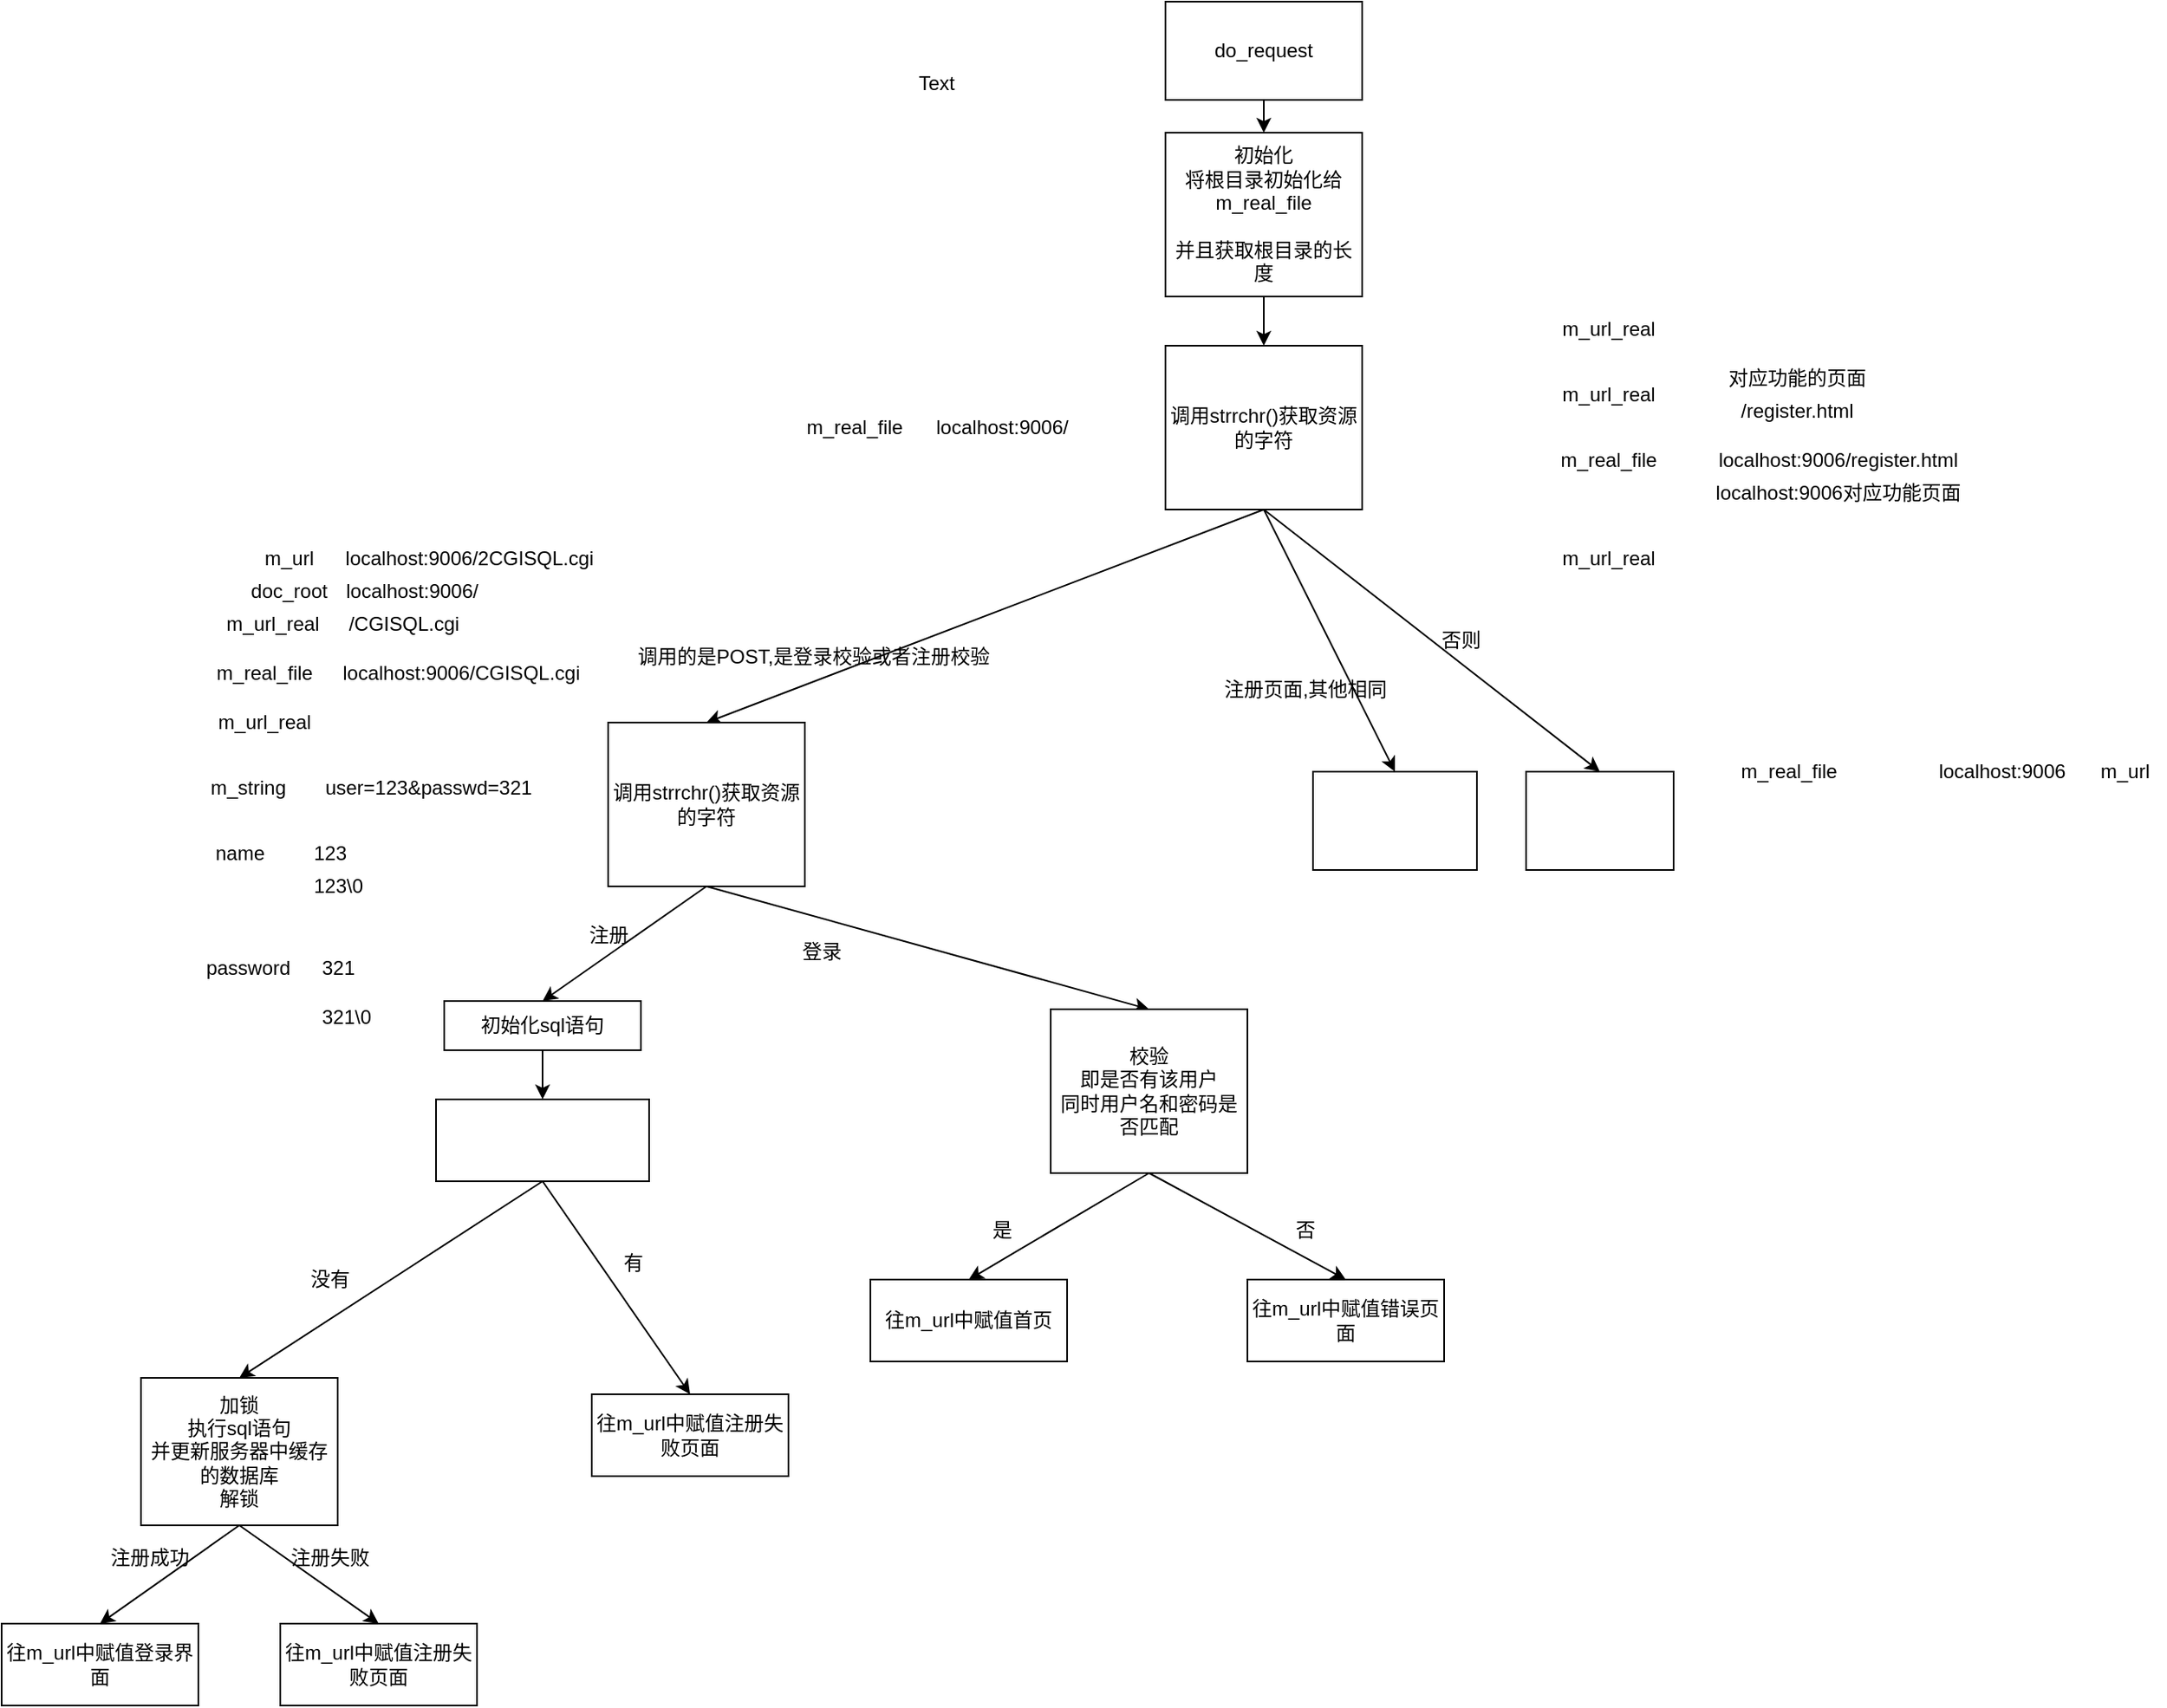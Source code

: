 <mxfile>
    <diagram id="vgvjOS8Ev9r3Vx3SDZfv" name="第 1 页">
        <mxGraphModel dx="2076" dy="523" grid="1" gridSize="10" guides="1" tooltips="1" connect="1" arrows="1" fold="1" page="1" pageScale="1" pageWidth="1200" pageHeight="1920" background="#FFFFFF" math="0" shadow="0">
            <root>
                <mxCell id="0"/>
                <mxCell id="1" parent="0"/>
                <mxCell id="61" style="edgeStyle=none;html=1;exitX=0.5;exitY=1;exitDx=0;exitDy=0;entryX=0.5;entryY=0;entryDx=0;entryDy=0;fontColor=#FFFFFF;strokeColor=#000000;" edge="1" parent="1" source="2" target="3">
                    <mxGeometry relative="1" as="geometry"/>
                </mxCell>
                <mxCell id="2" value="do_request" style="whiteSpace=wrap;html=1;" vertex="1" parent="1">
                    <mxGeometry x="530" y="90" width="120" height="60" as="geometry"/>
                </mxCell>
                <mxCell id="62" style="edgeStyle=none;html=1;exitX=0.5;exitY=1;exitDx=0;exitDy=0;fontColor=#FFFFFF;strokeColor=#000000;" edge="1" parent="1" source="3" target="5">
                    <mxGeometry relative="1" as="geometry"/>
                </mxCell>
                <mxCell id="3" value="初始化&lt;br&gt;将根目录初始化给m_real_file&lt;br&gt;&lt;br&gt;并且获取根目录的长度" style="whiteSpace=wrap;html=1;" vertex="1" parent="1">
                    <mxGeometry x="530" y="170" width="120" height="100" as="geometry"/>
                </mxCell>
                <mxCell id="4" value="&lt;font color=&quot;#000000&quot;&gt;Text&lt;/font&gt;" style="text;html=1;align=center;verticalAlign=middle;resizable=0;points=[];autosize=1;strokeColor=none;fillColor=none;strokeWidth=5;" vertex="1" parent="1">
                    <mxGeometry x="370" y="130" width="40" height="20" as="geometry"/>
                </mxCell>
                <mxCell id="8" style="edgeStyle=none;html=1;exitX=0.5;exitY=1;exitDx=0;exitDy=0;entryX=0.5;entryY=0;entryDx=0;entryDy=0;fontColor=#000000;strokeColor=#000000;" edge="1" parent="1" source="5" target="7">
                    <mxGeometry relative="1" as="geometry"/>
                </mxCell>
                <mxCell id="79" style="edgeStyle=none;html=1;exitX=0.5;exitY=1;exitDx=0;exitDy=0;entryX=0.5;entryY=0;entryDx=0;entryDy=0;fontColor=#FFFFFF;strokeColor=#000000;" edge="1" parent="1" source="5" target="78">
                    <mxGeometry relative="1" as="geometry"/>
                </mxCell>
                <mxCell id="89" style="edgeStyle=none;html=1;exitX=0.5;exitY=1;exitDx=0;exitDy=0;entryX=0.5;entryY=0;entryDx=0;entryDy=0;fontColor=#FFFFFF;strokeColor=#000000;" edge="1" parent="1" source="5" target="88">
                    <mxGeometry relative="1" as="geometry"/>
                </mxCell>
                <mxCell id="5" value="调用strrchr()获取资源的字符" style="whiteSpace=wrap;html=1;" vertex="1" parent="1">
                    <mxGeometry x="530" y="300" width="120" height="100" as="geometry"/>
                </mxCell>
                <mxCell id="6" value="&lt;font color=&quot;#000000&quot;&gt;m_real_file&lt;/font&gt;" style="text;html=1;align=center;verticalAlign=middle;resizable=0;points=[];autosize=1;strokeColor=none;fillColor=none;strokeWidth=5;" vertex="1" parent="1">
                    <mxGeometry x="300" y="340" width="80" height="20" as="geometry"/>
                </mxCell>
                <mxCell id="31" style="edgeStyle=none;html=1;exitX=0.5;exitY=1;exitDx=0;exitDy=0;entryX=0.5;entryY=0;entryDx=0;entryDy=0;fontColor=#000000;strokeColor=#000000;" edge="1" parent="1" source="7" target="29">
                    <mxGeometry relative="1" as="geometry"/>
                </mxCell>
                <mxCell id="32" style="edgeStyle=none;html=1;exitX=0.5;exitY=1;exitDx=0;exitDy=0;entryX=0.5;entryY=0;entryDx=0;entryDy=0;fontColor=#000000;strokeColor=#000000;" edge="1" parent="1" source="7" target="30">
                    <mxGeometry relative="1" as="geometry"/>
                </mxCell>
                <mxCell id="7" value="调用strrchr()获取资源的字符" style="whiteSpace=wrap;html=1;" vertex="1" parent="1">
                    <mxGeometry x="190" y="530" width="120" height="100" as="geometry"/>
                </mxCell>
                <mxCell id="9" value="&lt;font color=&quot;#000000&quot;&gt;调用的是POST,是登录校验或者注册校验&lt;/font&gt;" style="text;html=1;align=center;verticalAlign=middle;resizable=0;points=[];autosize=1;strokeColor=none;fillColor=none;strokeWidth=5;" vertex="1" parent="1">
                    <mxGeometry x="200" y="480" width="230" height="20" as="geometry"/>
                </mxCell>
                <mxCell id="10" value="&lt;font color=&quot;#000000&quot;&gt;localhost:9006/&lt;/font&gt;" style="text;html=1;align=center;verticalAlign=middle;resizable=0;points=[];autosize=1;strokeColor=none;fillColor=none;strokeWidth=5;" vertex="1" parent="1">
                    <mxGeometry x="20" y="440" width="100" height="20" as="geometry"/>
                </mxCell>
                <mxCell id="11" value="&lt;font color=&quot;#000000&quot;&gt;doc_root&lt;/font&gt;" style="text;html=1;align=center;verticalAlign=middle;resizable=0;points=[];autosize=1;strokeColor=none;fillColor=none;strokeWidth=5;" vertex="1" parent="1">
                    <mxGeometry x="-40" y="440" width="70" height="20" as="geometry"/>
                </mxCell>
                <mxCell id="12" value="&lt;font color=&quot;#000000&quot;&gt;m_url_real&lt;/font&gt;" style="text;html=1;align=center;verticalAlign=middle;resizable=0;points=[];autosize=1;strokeColor=none;fillColor=none;strokeWidth=5;" vertex="1" parent="1">
                    <mxGeometry x="-55" y="460" width="80" height="20" as="geometry"/>
                </mxCell>
                <mxCell id="13" value="&lt;font color=&quot;#000000&quot;&gt;m_url&lt;/font&gt;" style="text;html=1;align=center;verticalAlign=middle;resizable=0;points=[];autosize=1;strokeColor=none;fillColor=none;strokeWidth=5;" vertex="1" parent="1">
                    <mxGeometry x="-30" y="420" width="50" height="20" as="geometry"/>
                </mxCell>
                <mxCell id="14" value="&lt;font color=&quot;#000000&quot;&gt;localhost:9006/2CGISQL.cgi&lt;/font&gt;" style="text;html=1;align=center;verticalAlign=middle;resizable=0;points=[];autosize=1;strokeColor=none;fillColor=none;strokeWidth=5;" vertex="1" parent="1">
                    <mxGeometry x="20" y="420" width="170" height="20" as="geometry"/>
                </mxCell>
                <mxCell id="15" value="&lt;font color=&quot;#000000&quot;&gt;/CGISQL.cgi&lt;/font&gt;" style="text;html=1;align=center;verticalAlign=middle;resizable=0;points=[];autosize=1;strokeColor=none;fillColor=none;strokeWidth=5;" vertex="1" parent="1">
                    <mxGeometry x="25" y="460" width="80" height="20" as="geometry"/>
                </mxCell>
                <mxCell id="16" value="&lt;font color=&quot;#000000&quot;&gt;localhost:9006/&lt;/font&gt;" style="text;html=1;align=center;verticalAlign=middle;resizable=0;points=[];autosize=1;strokeColor=none;fillColor=none;strokeWidth=5;" vertex="1" parent="1">
                    <mxGeometry x="380" y="340" width="100" height="20" as="geometry"/>
                </mxCell>
                <mxCell id="17" value="&lt;font color=&quot;#000000&quot;&gt;m_real_file&lt;/font&gt;" style="text;html=1;align=center;verticalAlign=middle;resizable=0;points=[];autosize=1;strokeColor=none;fillColor=none;strokeWidth=5;" vertex="1" parent="1">
                    <mxGeometry x="-60" y="490" width="80" height="20" as="geometry"/>
                </mxCell>
                <mxCell id="18" value="&lt;font color=&quot;#000000&quot;&gt;localhost:9006/CGISQL.cgi&lt;/font&gt;" style="text;html=1;align=center;verticalAlign=middle;resizable=0;points=[];autosize=1;strokeColor=none;fillColor=none;strokeWidth=5;" vertex="1" parent="1">
                    <mxGeometry x="20" y="490" width="160" height="20" as="geometry"/>
                </mxCell>
                <mxCell id="19" value="&lt;font color=&quot;#000000&quot;&gt;m_url_real&lt;/font&gt;" style="text;html=1;align=center;verticalAlign=middle;resizable=0;points=[];autosize=1;strokeColor=none;fillColor=none;strokeWidth=5;" vertex="1" parent="1">
                    <mxGeometry x="-60" y="520" width="80" height="20" as="geometry"/>
                </mxCell>
                <mxCell id="20" value="&lt;font color=&quot;#000000&quot;&gt;name&lt;/font&gt;" style="text;html=1;align=center;verticalAlign=middle;resizable=0;points=[];autosize=1;strokeColor=none;fillColor=none;strokeWidth=5;" vertex="1" parent="1">
                    <mxGeometry x="-60" y="600" width="50" height="20" as="geometry"/>
                </mxCell>
                <mxCell id="21" value="&lt;font color=&quot;#000000&quot;&gt;m_string&lt;/font&gt;" style="text;html=1;align=center;verticalAlign=middle;resizable=0;points=[];autosize=1;strokeColor=none;fillColor=none;strokeWidth=5;" vertex="1" parent="1">
                    <mxGeometry x="-65" y="560" width="70" height="20" as="geometry"/>
                </mxCell>
                <mxCell id="22" value="&lt;font color=&quot;#000000&quot;&gt;user=123&amp;amp;passwd=321&lt;/font&gt;" style="text;html=1;align=center;verticalAlign=middle;resizable=0;points=[];autosize=1;strokeColor=none;fillColor=none;strokeWidth=5;" vertex="1" parent="1">
                    <mxGeometry x="10" y="560" width="140" height="20" as="geometry"/>
                </mxCell>
                <mxCell id="23" value="&lt;font color=&quot;#000000&quot;&gt;123\0&lt;/font&gt;" style="text;html=1;align=center;verticalAlign=middle;resizable=0;points=[];autosize=1;strokeColor=none;fillColor=none;strokeWidth=5;" vertex="1" parent="1">
                    <mxGeometry y="620" width="50" height="20" as="geometry"/>
                </mxCell>
                <mxCell id="25" value="&lt;font color=&quot;#000000&quot;&gt;password&lt;/font&gt;" style="text;html=1;align=center;verticalAlign=middle;resizable=0;points=[];autosize=1;strokeColor=none;fillColor=none;strokeWidth=5;" vertex="1" parent="1">
                    <mxGeometry x="-65" y="670" width="70" height="20" as="geometry"/>
                </mxCell>
                <mxCell id="26" value="&lt;font color=&quot;#000000&quot;&gt;321&lt;/font&gt;" style="text;html=1;align=center;verticalAlign=middle;resizable=0;points=[];autosize=1;strokeColor=none;fillColor=none;strokeWidth=5;" vertex="1" parent="1">
                    <mxGeometry x="5" y="670" width="40" height="20" as="geometry"/>
                </mxCell>
                <mxCell id="27" value="&lt;font color=&quot;#000000&quot;&gt;123&lt;/font&gt;" style="text;html=1;align=center;verticalAlign=middle;resizable=0;points=[];autosize=1;strokeColor=none;fillColor=none;strokeWidth=5;" vertex="1" parent="1">
                    <mxGeometry y="600" width="40" height="20" as="geometry"/>
                </mxCell>
                <mxCell id="28" value="&lt;font color=&quot;#000000&quot;&gt;321\0&lt;/font&gt;" style="text;html=1;align=center;verticalAlign=middle;resizable=0;points=[];autosize=1;strokeColor=none;fillColor=none;strokeWidth=5;" vertex="1" parent="1">
                    <mxGeometry x="5" y="700" width="50" height="20" as="geometry"/>
                </mxCell>
                <mxCell id="53" style="edgeStyle=none;html=1;exitX=0.5;exitY=1;exitDx=0;exitDy=0;entryX=0.5;entryY=0;entryDx=0;entryDy=0;fontColor=#FFFFFF;strokeColor=#000000;" edge="1" parent="1" source="29" target="40">
                    <mxGeometry relative="1" as="geometry"/>
                </mxCell>
                <mxCell id="29" value="初始化sql语句" style="whiteSpace=wrap;html=1;" vertex="1" parent="1">
                    <mxGeometry x="90" y="700" width="120" height="30" as="geometry"/>
                </mxCell>
                <mxCell id="57" style="edgeStyle=none;html=1;exitX=0.5;exitY=1;exitDx=0;exitDy=0;entryX=0.5;entryY=0;entryDx=0;entryDy=0;fontColor=#FFFFFF;strokeColor=#000000;" edge="1" parent="1" source="30" target="55">
                    <mxGeometry relative="1" as="geometry"/>
                </mxCell>
                <mxCell id="58" style="edgeStyle=none;html=1;exitX=0.5;exitY=1;exitDx=0;exitDy=0;entryX=0.5;entryY=0;entryDx=0;entryDy=0;fontColor=#FFFFFF;strokeColor=#000000;" edge="1" parent="1" source="30" target="56">
                    <mxGeometry relative="1" as="geometry"/>
                </mxCell>
                <mxCell id="30" value="校验&lt;br&gt;即是否有该用户&lt;br&gt;同时用户名和密码是否匹配" style="whiteSpace=wrap;html=1;" vertex="1" parent="1">
                    <mxGeometry x="460" y="705" width="120" height="100" as="geometry"/>
                </mxCell>
                <mxCell id="33" value="&lt;font color=&quot;#000000&quot;&gt;注册&lt;/font&gt;" style="text;html=1;align=center;verticalAlign=middle;resizable=0;points=[];autosize=1;strokeColor=none;fillColor=none;strokeWidth=5;" vertex="1" parent="1">
                    <mxGeometry x="170" y="650" width="40" height="20" as="geometry"/>
                </mxCell>
                <mxCell id="34" value="&lt;font color=&quot;#000000&quot;&gt;登录&lt;/font&gt;" style="text;html=1;align=center;verticalAlign=middle;resizable=0;points=[];autosize=1;strokeColor=none;fillColor=none;strokeWidth=5;" vertex="1" parent="1">
                    <mxGeometry x="300" y="660" width="40" height="20" as="geometry"/>
                </mxCell>
                <mxCell id="49" style="edgeStyle=none;html=1;exitX=0.5;exitY=1;exitDx=0;exitDy=0;entryX=0.5;entryY=0;entryDx=0;entryDy=0;fontColor=#FFFFFF;strokeColor=#000000;" edge="1" parent="1" source="35" target="47">
                    <mxGeometry relative="1" as="geometry"/>
                </mxCell>
                <mxCell id="50" style="edgeStyle=none;html=1;exitX=0.5;exitY=1;exitDx=0;exitDy=0;entryX=0.5;entryY=0;entryDx=0;entryDy=0;fontColor=#FFFFFF;strokeColor=#000000;" edge="1" parent="1" source="35" target="48">
                    <mxGeometry relative="1" as="geometry"/>
                </mxCell>
                <mxCell id="35" value="加锁&lt;br&gt;执行sql语句&lt;br&gt;并更新服务器中缓存的数据库&lt;br&gt;解锁" style="whiteSpace=wrap;html=1;" vertex="1" parent="1">
                    <mxGeometry x="-95" y="930" width="120" height="90" as="geometry"/>
                </mxCell>
                <mxCell id="37" value="&lt;font color=&quot;#000000&quot;&gt;&lt;br&gt;&lt;/font&gt;" style="text;html=1;align=center;verticalAlign=middle;resizable=0;points=[];autosize=1;strokeColor=none;fillColor=none;strokeWidth=5;" vertex="1" parent="1">
                    <mxGeometry x="-60" y="785" width="20" height="20" as="geometry"/>
                </mxCell>
                <mxCell id="43" style="edgeStyle=none;html=1;exitX=0.5;exitY=1;exitDx=0;exitDy=0;entryX=0.5;entryY=0;entryDx=0;entryDy=0;fontColor=#FFFFFF;strokeColor=#000000;" edge="1" parent="1" source="40" target="35">
                    <mxGeometry relative="1" as="geometry"/>
                </mxCell>
                <mxCell id="45" style="edgeStyle=none;html=1;exitX=0.5;exitY=1;exitDx=0;exitDy=0;entryX=0.5;entryY=0;entryDx=0;entryDy=0;fontColor=#FFFFFF;strokeColor=#000000;" edge="1" parent="1" source="40" target="44">
                    <mxGeometry relative="1" as="geometry"/>
                </mxCell>
                <mxCell id="40" value="&lt;font color=&quot;#ffffff&quot;&gt;在缓存数据库信息中找是否有重名的&lt;br&gt;&lt;/font&gt;" style="whiteSpace=wrap;html=1;" vertex="1" parent="1">
                    <mxGeometry x="85" y="760" width="130" height="50" as="geometry"/>
                </mxCell>
                <mxCell id="41" value="&lt;font color=&quot;#000000&quot;&gt;没有&lt;/font&gt;" style="text;html=1;align=center;verticalAlign=middle;resizable=0;points=[];autosize=1;strokeColor=none;fillColor=none;strokeWidth=5;" vertex="1" parent="1">
                    <mxGeometry y="860" width="40" height="20" as="geometry"/>
                </mxCell>
                <mxCell id="42" value="&lt;font color=&quot;#000000&quot;&gt;有&lt;/font&gt;" style="text;html=1;align=center;verticalAlign=middle;resizable=0;points=[];autosize=1;strokeColor=none;fillColor=none;strokeWidth=5;" vertex="1" parent="1">
                    <mxGeometry x="190" y="850" width="30" height="20" as="geometry"/>
                </mxCell>
                <mxCell id="44" value="往m_url中赋值注册失败页面" style="whiteSpace=wrap;html=1;" vertex="1" parent="1">
                    <mxGeometry x="180" y="940" width="120" height="50" as="geometry"/>
                </mxCell>
                <mxCell id="47" value="往m_url中赋值登录界面" style="whiteSpace=wrap;html=1;" vertex="1" parent="1">
                    <mxGeometry x="-180" y="1080" width="120" height="50" as="geometry"/>
                </mxCell>
                <mxCell id="48" value="往m_url中赋值注册失败页面" style="whiteSpace=wrap;html=1;" vertex="1" parent="1">
                    <mxGeometry x="-10" y="1080" width="120" height="50" as="geometry"/>
                </mxCell>
                <mxCell id="51" value="&lt;font color=&quot;#000000&quot;&gt;注册成功&lt;/font&gt;" style="text;html=1;align=center;verticalAlign=middle;resizable=0;points=[];autosize=1;strokeColor=none;fillColor=none;strokeWidth=5;" vertex="1" parent="1">
                    <mxGeometry x="-120" y="1030" width="60" height="20" as="geometry"/>
                </mxCell>
                <mxCell id="52" value="&lt;font color=&quot;#000000&quot;&gt;注册失败&lt;/font&gt;" style="text;html=1;align=center;verticalAlign=middle;resizable=0;points=[];autosize=1;strokeColor=none;fillColor=none;strokeWidth=5;" vertex="1" parent="1">
                    <mxGeometry x="-10" y="1030" width="60" height="20" as="geometry"/>
                </mxCell>
                <mxCell id="55" value="往m_url中赋值首页" style="whiteSpace=wrap;html=1;" vertex="1" parent="1">
                    <mxGeometry x="350" y="870" width="120" height="50" as="geometry"/>
                </mxCell>
                <mxCell id="56" value="往m_url中赋值错误页面" style="whiteSpace=wrap;html=1;" vertex="1" parent="1">
                    <mxGeometry x="580" y="870" width="120" height="50" as="geometry"/>
                </mxCell>
                <mxCell id="59" value="&lt;font color=&quot;#000000&quot;&gt;是&lt;/font&gt;" style="text;html=1;align=center;verticalAlign=middle;resizable=0;points=[];autosize=1;strokeColor=none;fillColor=none;strokeWidth=5;" vertex="1" parent="1">
                    <mxGeometry x="415" y="830" width="30" height="20" as="geometry"/>
                </mxCell>
                <mxCell id="60" value="&lt;font color=&quot;#000000&quot;&gt;否&lt;/font&gt;" style="text;html=1;align=center;verticalAlign=middle;resizable=0;points=[];autosize=1;strokeColor=none;fillColor=none;strokeWidth=5;" vertex="1" parent="1">
                    <mxGeometry x="600" y="830" width="30" height="20" as="geometry"/>
                </mxCell>
                <mxCell id="69" value="&lt;font color=&quot;#000000&quot;&gt;m_url_real&lt;/font&gt;" style="text;html=1;align=center;verticalAlign=middle;resizable=0;points=[];autosize=1;strokeColor=none;fillColor=none;strokeWidth=5;" vertex="1" parent="1">
                    <mxGeometry x="760" y="280" width="80" height="20" as="geometry"/>
                </mxCell>
                <mxCell id="78" value="" style="whiteSpace=wrap;html=1;" vertex="1" parent="1">
                    <mxGeometry x="620" y="560" width="100" height="60" as="geometry"/>
                </mxCell>
                <mxCell id="80" value="&lt;font color=&quot;#000000&quot;&gt;注册页面,其他相同&lt;/font&gt;" style="text;html=1;align=center;verticalAlign=middle;resizable=0;points=[];autosize=1;strokeColor=none;fillColor=none;strokeWidth=5;" vertex="1" parent="1">
                    <mxGeometry x="560" y="500" width="110" height="20" as="geometry"/>
                </mxCell>
                <mxCell id="81" value="&lt;font color=&quot;#000000&quot;&gt;m_url_real&lt;/font&gt;" style="text;html=1;align=center;verticalAlign=middle;resizable=0;points=[];autosize=1;strokeColor=none;fillColor=none;strokeWidth=5;" vertex="1" parent="1">
                    <mxGeometry x="760" y="320" width="80" height="20" as="geometry"/>
                </mxCell>
                <mxCell id="82" value="&lt;font color=&quot;#000000&quot;&gt;对应功能的页面&lt;/font&gt;" style="text;html=1;align=center;verticalAlign=middle;resizable=0;points=[];autosize=1;strokeColor=none;fillColor=none;strokeWidth=5;" vertex="1" parent="1">
                    <mxGeometry x="865" y="310" width="100" height="20" as="geometry"/>
                </mxCell>
                <mxCell id="83" value="&lt;font color=&quot;#000000&quot;&gt;m_real_file&lt;/font&gt;" style="text;html=1;align=center;verticalAlign=middle;resizable=0;points=[];autosize=1;strokeColor=none;fillColor=none;strokeWidth=5;" vertex="1" parent="1">
                    <mxGeometry x="760" y="360" width="80" height="20" as="geometry"/>
                </mxCell>
                <mxCell id="84" value="&lt;font color=&quot;#000000&quot;&gt;localhost:9006/register.html&lt;/font&gt;" style="text;html=1;align=center;verticalAlign=middle;resizable=0;points=[];autosize=1;strokeColor=none;fillColor=none;strokeWidth=5;" vertex="1" parent="1">
                    <mxGeometry x="855" y="360" width="170" height="20" as="geometry"/>
                </mxCell>
                <mxCell id="85" value="&lt;font color=&quot;#000000&quot;&gt;/register.html&lt;/font&gt;" style="text;html=1;align=center;verticalAlign=middle;resizable=0;points=[];autosize=1;strokeColor=none;fillColor=none;strokeWidth=5;" vertex="1" parent="1">
                    <mxGeometry x="870" y="330" width="90" height="20" as="geometry"/>
                </mxCell>
                <mxCell id="86" value="&lt;font color=&quot;#000000&quot;&gt;localhost:9006对应功能页面&lt;/font&gt;" style="text;html=1;align=center;verticalAlign=middle;resizable=0;points=[];autosize=1;strokeColor=none;fillColor=none;strokeWidth=5;" vertex="1" parent="1">
                    <mxGeometry x="855" y="380" width="170" height="20" as="geometry"/>
                </mxCell>
                <mxCell id="87" value="&lt;font color=&quot;#000000&quot;&gt;m_url_real&lt;/font&gt;" style="text;html=1;align=center;verticalAlign=middle;resizable=0;points=[];autosize=1;strokeColor=none;fillColor=none;strokeWidth=5;" vertex="1" parent="1">
                    <mxGeometry x="760" y="420" width="80" height="20" as="geometry"/>
                </mxCell>
                <mxCell id="88" value="" style="whiteSpace=wrap;html=1;" vertex="1" parent="1">
                    <mxGeometry x="750" y="560" width="90" height="60" as="geometry"/>
                </mxCell>
                <mxCell id="90" value="&lt;font color=&quot;#000000&quot;&gt;否则&lt;/font&gt;" style="text;html=1;align=center;verticalAlign=middle;resizable=0;points=[];autosize=1;strokeColor=none;fillColor=none;strokeWidth=5;" vertex="1" parent="1">
                    <mxGeometry x="690" y="470" width="40" height="20" as="geometry"/>
                </mxCell>
                <mxCell id="91" value="&lt;font color=&quot;#000000&quot;&gt;m_real_file&lt;/font&gt;" style="text;html=1;align=center;verticalAlign=middle;resizable=0;points=[];autosize=1;strokeColor=none;fillColor=none;strokeWidth=5;" vertex="1" parent="1">
                    <mxGeometry x="870" y="550" width="80" height="20" as="geometry"/>
                </mxCell>
                <mxCell id="92" value="&lt;font color=&quot;#000000&quot;&gt;localhost:9006&lt;/font&gt;" style="text;html=1;align=center;verticalAlign=middle;resizable=0;points=[];autosize=1;strokeColor=none;fillColor=none;strokeWidth=5;" vertex="1" parent="1">
                    <mxGeometry x="990" y="550" width="100" height="20" as="geometry"/>
                </mxCell>
                <mxCell id="94" value="&lt;font color=&quot;#000000&quot;&gt;m_url&lt;/font&gt;" style="text;html=1;align=center;verticalAlign=middle;resizable=0;points=[];autosize=1;strokeColor=none;fillColor=none;strokeWidth=5;" vertex="1" parent="1">
                    <mxGeometry x="1090" y="550" width="50" height="20" as="geometry"/>
                </mxCell>
                <mxCell id="95" value="" style="triangle;whiteSpace=wrap;html=1;fontColor=#FFFFFF;strokeWidth=5;direction=north;strokeColor=none;" vertex="1" parent="1">
                    <mxGeometry x="1080" y="570" width="20" height="20" as="geometry"/>
                </mxCell>
            </root>
        </mxGraphModel>
    </diagram>
</mxfile>
